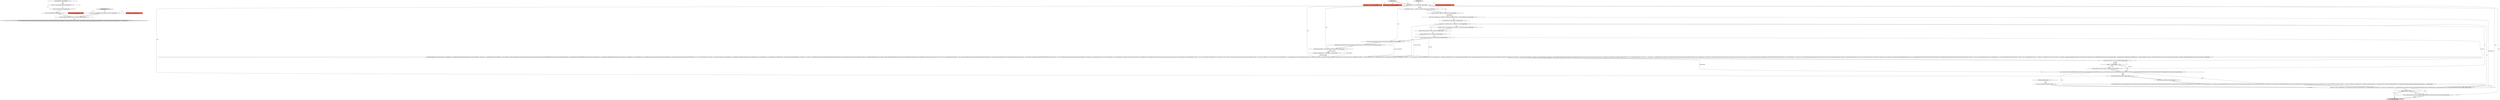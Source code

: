 digraph {
41 [style = filled, label = "byteCount.addAndGet(response.getContent().readableBytes())@@@11@@@['0', '0', '1']", fillcolor = white, shape = ellipse image = "AAA0AAABBB3BBB"];
12 [style = filled, label = "run['1', '0', '0']", fillcolor = lightgray, shape = diamond image = "AAA0AAABBB1BBB"];
23 [style = filled, label = "openConnections.getAndIncrement()@@@199@@@['1', '1', '0']", fillcolor = white, shape = ellipse image = "AAA0AAABBB1BBB"];
38 [style = filled, label = "throw new RuntimeException(e)@@@9@@@['0', '0', '1']", fillcolor = white, shape = ellipse image = "AAA0AAABBB3BBB"];
15 [style = filled, label = "final long maxQueuedBytes = QueryContexts.getMaxQueuedBytes(query,0)@@@16@@@['1', '1', '0']", fillcolor = white, shape = ellipse image = "AAA0AAABBB1BBB"];
16 [style = filled, label = "throw new RE(\"Query(%s( url(%s( timed out.\",query.getId(),url)@@@195@@@['1', '1', '0']", fillcolor = white, shape = ellipse image = "AAA0AAABBB1BBB"];
20 [style = filled, label = "IOException e@@@221@@@['1', '1', '0']", fillcolor = white, shape = diamond image = "AAA0AAABBB1BBB"];
14 [style = filled, label = "final QueryPlus<T> queryPlus@@@2@@@['1', '1', '0']", fillcolor = tomato, shape = box image = "AAA0AAABBB1BBB"];
25 [style = filled, label = "final JavaType queryResultType = isBySegment? toolChest.getBySegmentResultType(): toolChest.getBaseResultType()@@@6@@@['1', '1', '0']", fillcolor = white, shape = ellipse image = "AAA0AAABBB1BBB"];
40 [style = filled, label = "log.error(e,\"Queue appending interrupted\")@@@7@@@['0', '0', '1']", fillcolor = white, shape = ellipse image = "AAA0AAABBB3BBB"];
29 [style = filled, label = "Sequence<T> retVal = new BaseSequence<>(new BaseSequence.IteratorMaker<T,JsonParserIterator<T>>(){@Override public JsonParserIterator<T> make(){return new JsonParserIterator<T>(queryResultType,future,url,query,host,toolChest.decorateObjectMapper(objectMapper,query),null)}@Override public void cleanup(JsonParserIterator<T> iterFromMake){CloseQuietly.close(iterFromMake)}})@@@224@@@['1', '1', '0']", fillcolor = white, shape = ellipse image = "AAA0AAABBB1BBB"];
26 [style = filled, label = "timeLeft <= 0@@@194@@@['1', '1', '0']", fillcolor = white, shape = diamond image = "AAA0AAABBB1BBB"];
39 [style = filled, label = "Thread.currentThread().interrupt()@@@8@@@['0', '0', '1']", fillcolor = white, shape = ellipse image = "AAA0AAABBB3BBB"];
36 [style = filled, label = "InterruptedException e@@@6@@@['0', '0', '1']", fillcolor = white, shape = diamond image = "AAA0AAABBB3BBB"];
4 [style = filled, label = "final String cancelUrl = StringUtils.format(\"%s://%s/druid/v2/%s\",scheme,host,query.getId())@@@9@@@['1', '1', '0']", fillcolor = white, shape = ellipse image = "AAA0AAABBB1BBB"];
37 [style = filled, label = "TrafficCop trafficCop@@@2@@@['0', '0', '1']", fillcolor = tomato, shape = box image = "AAA0AAABBB3BBB"];
0 [style = filled, label = "QueryToolChest<T,Query<T>> toolChest = warehouse.getToolChest(query)@@@4@@@['1', '1', '0']", fillcolor = white, shape = ellipse image = "AAA0AAABBB1BBB"];
13 [style = filled, label = "final QueryPlus<T> queryPlus@@@2@@@['1', '0', '0']", fillcolor = tomato, shape = box image = "AAA0AAABBB1BBB"];
42 [style = filled, label = "return ClientResponse.finished(new SequenceInputStream(new Enumeration<InputStream>(){@Override public boolean hasMoreElements(){synchronized (done) {return !done.get() || !queue.isEmpty()}}@Override public InputStream nextElement(){try {return queue.take()}catch (InterruptedException e) }}))@@@12@@@['0', '0', '1']", fillcolor = lightgray, shape = ellipse image = "AAA0AAABBB3BBB"];
10 [style = filled, label = "final long requestStartTimeNs = System.nanoTime()@@@12@@@['1', '1', '0']", fillcolor = white, shape = ellipse image = "AAA0AAABBB1BBB"];
6 [style = filled, label = "final ListenableFuture<InputStream> future@@@7@@@['1', '1', '0']", fillcolor = white, shape = ellipse image = "AAA0AAABBB1BBB"];
35 [style = filled, label = "handleResponse['0', '0', '1']", fillcolor = lightgray, shape = diamond image = "AAA0AAABBB3BBB"];
34 [style = filled, label = "queue.put(new ChannelBufferInputStream(response.getContent()))@@@4@@@['0', '0', '1']", fillcolor = white, shape = ellipse image = "AAA0AAABBB3BBB"];
9 [style = filled, label = "throw new RuntimeException(e)@@@222@@@['1', '1', '0']", fillcolor = white, shape = ellipse image = "AAA0AAABBB1BBB"];
33 [style = filled, label = "HttpResponse response@@@2@@@['0', '0', '1']", fillcolor = tomato, shape = box image = "AAA0AAABBB3BBB"];
2 [style = filled, label = "final AtomicLong totalBytesGathered = (AtomicLong)context.get(ResponseContext.CTX_QUERY_TOTAL_BYTES_GATHERED)@@@15@@@['1', '1', '0']", fillcolor = white, shape = ellipse image = "AAA0AAABBB1BBB"];
21 [style = filled, label = "long timeLeft = timeoutAt - System.currentTimeMillis()@@@193@@@['1', '1', '0']", fillcolor = white, shape = ellipse image = "AAA0AAABBB1BBB"];
11 [style = filled, label = "final Query<T> query = queryPlus.getQuery()@@@3@@@['1', '1', '0']", fillcolor = white, shape = ellipse image = "AAA0AAABBB1BBB"];
28 [style = filled, label = "final long timeoutAt = query.getContextValue(QUERY_FAIL_TIME)@@@13@@@['1', '1', '0']", fillcolor = white, shape = ellipse image = "AAA0AAABBB1BBB"];
31 [style = filled, label = "final ResponseContext context@@@2@@@['0', '1', '0']", fillcolor = tomato, shape = box image = "AAA0AAABBB2BBB"];
3 [style = filled, label = "Futures.addCallback(future,new FutureCallback<InputStream>(){@Override public void onSuccess(InputStream result){openConnections.getAndDecrement()}@Override public void onFailure(Throwable t){openConnections.getAndDecrement()if (future.isCancelled()) {try {StatusResponseHolder res = httpClient.go(new Request(HttpMethod.DELETE,new URL(cancelUrl)).setContent(objectMapper.writeValueAsBytes(query)).setHeader(HttpHeaders.Names.CONTENT_TYPE,isSmile? SmileMediaTypes.APPLICATION_JACKSON_SMILE: MediaType.APPLICATION_JSON),StatusResponseHandler.getInstance(),Duration.standardSeconds(1)).get(1,TimeUnit.SECONDS)if (res.getStatus().getCode() >= 500) {throw new RE(\"Error cancelling query(%s(: queriable node returned status(%d( (%s(.\",res.getStatus().getCode(),res.getStatus().getReasonPhrase())}}catch (IOException|ExecutionException|InterruptedException|TimeoutException e) }}})@@@200@@@['1', '1', '0']", fillcolor = white, shape = ellipse image = "AAA0AAABBB1BBB"];
8 [style = filled, label = "future = httpClient.go(new Request(HttpMethod.POST,new URL(url)).setContent(objectMapper.writeValueAsBytes(QueryContexts.withTimeout(query,timeLeft))).setHeader(HttpHeaders.Names.CONTENT_TYPE,isSmile? SmileMediaTypes.APPLICATION_JACKSON_SMILE: MediaType.APPLICATION_JSON),responseHandler,Duration.millis(timeLeft))@@@197@@@['1', '1', '0']", fillcolor = white, shape = ellipse image = "AAA0AAABBB1BBB"];
32 [style = filled, label = "run['0', '1', '0']", fillcolor = lightgray, shape = diamond image = "AAA0AAABBB2BBB"];
5 [style = filled, label = "boolean isBySegment = QueryContexts.isBySegment(query)@@@5@@@['1', '1', '0']", fillcolor = white, shape = ellipse image = "AAA0AAABBB1BBB"];
19 [style = filled, label = "final boolean usingBackpressure = maxQueuedBytes > 0@@@17@@@['1', '1', '0']", fillcolor = white, shape = ellipse image = "AAA0AAABBB1BBB"];
18 [style = filled, label = "retVal = Sequences.map(retVal,toolChest.makePreComputeManipulatorFn(query,MetricManipulatorFns.deserializing()))@@@234@@@['1', '1', '0']", fillcolor = white, shape = ellipse image = "AAA0AAABBB1BBB"];
7 [style = filled, label = "final HttpResponseHandler<InputStream,InputStream> responseHandler = new HttpResponseHandler<InputStream,InputStream>(){private QueryMetrics<? super Query<T>> acquireResponseMetrics(){if (queryMetrics == null) {queryMetrics = toolChest.makeMetrics(query)queryMetrics.server(host)}return queryMetrics}private boolean enqueue(ChannelBuffer buffer,long chunkNum){final InputStreamHolder holder = InputStreamHolder.fromChannelBuffer(buffer,chunkNum)final long currentQueuedByteCount = queuedByteCount.addAndGet(holder.getLength())queue.put(holder)return !usingBackpressure || currentQueuedByteCount < maxQueuedBytes}private InputStream dequeue(){final InputStreamHolder holder = queue.poll(checkQueryTimeout(),TimeUnit.MILLISECONDS)if (holder == null) {throw new RE(\"Query(%s( url(%s( timed out.\",query.getId(),url)}final long currentQueuedByteCount = queuedByteCount.addAndGet(-holder.getLength())if (usingBackpressure && currentQueuedByteCount < maxQueuedBytes) {long backPressureTime = Preconditions.checkNotNull(trafficCopRef.get(),\"No TrafficCop, how can this be?\").resume(holder.getChunkNum())channelSuspendedTime.addAndGet(backPressureTime)}return holder.getStream()}@Override public ClientResponse<InputStream> handleResponse(HttpResponse response,TrafficCop trafficCop){trafficCopRef.set(trafficCop)checkQueryTimeout()checkTotalBytesLimit(response.getContent().readableBytes())log.debug(\"Initial response from url(%s( for queryId(%s(\",url,query.getId())responseStartTimeNs = System.nanoTime()acquireResponseMetrics().reportNodeTimeToFirstByte(responseStartTimeNs - requestStartTimeNs).emit(emitter)final boolean continueReadingtry {final String responseContext = response.headers().get(QueryResource.HEADER_RESPONSE_CONTEXT)if (responseContext != null) {context.putAll(ResponseContext.deserialize(responseContext,objectMapper))}continueReading = enqueue(response.getContent(),0L)}catch (final IOException e) catch (InterruptedException e) totalByteCount.addAndGet(response.getContent().readableBytes())return ClientResponse.finished(new SequenceInputStream(new Enumeration<InputStream>(){@Override public boolean hasMoreElements(){if (fail.get() != null) {throw new RE(fail.get())}checkQueryTimeout()synchronized (done) {return !done.get() || !queue.isEmpty()}}@Override public InputStream nextElement(){if (fail.get() != null) {throw new RE(fail.get())}try {return dequeue()}catch (InterruptedException e) }}),continueReading)}@Override public ClientResponse<InputStream> handleChunk(ClientResponse<InputStream> clientResponse,HttpChunk chunk,long chunkNum){checkQueryTimeout()final ChannelBuffer channelBuffer = chunk.getContent()final int bytes = channelBuffer.readableBytes()checkTotalBytesLimit(bytes)boolean continueReading = trueif (bytes > 0) {try {continueReading = enqueue(channelBuffer,chunkNum)}catch (InterruptedException e) totalByteCount.addAndGet(bytes)}return ClientResponse.finished(clientResponse.getObj(),continueReading)}@Override public ClientResponse<InputStream> done(ClientResponse<InputStream> clientResponse){long stopTimeNs = System.nanoTime()long nodeTimeNs = stopTimeNs - requestStartTimeNsfinal long nodeTimeMs = TimeUnit.NANOSECONDS.toMillis(nodeTimeNs)log.debug(\"Completed queryId(%s( request to url(%s( with %,d bytes returned in %,d millis (%,f b/s(.\",query.getId(),url,totalByteCount.get(),nodeTimeMs,totalByteCount.get() / (0.001 * nodeTimeMs))QueryMetrics<? super Query<T>> responseMetrics = acquireResponseMetrics()responseMetrics.reportNodeTime(nodeTimeNs)responseMetrics.reportNodeBytes(totalByteCount.get())if (usingBackpressure) {responseMetrics.reportBackPressureTime(channelSuspendedTime.get())}responseMetrics.emit(emitter)synchronized (done) {try {queue.put(InputStreamHolder.fromChannelBuffer(ChannelBuffers.EMPTY_BUFFER,Long.MAX_VALUE))}catch (InterruptedException e) {done.set(true)}}return ClientResponse.finished(clientResponse.getObj())}@Override public void exceptionCaught(final ClientResponse<InputStream> clientResponse,final Throwable e){String msg = StringUtils.format(\"Query(%s( url(%s( failed with exception msg (%s(\",query.getId(),url,e.getMessage())setupResponseReadFailure(msg,e)}private void setupResponseReadFailure(String msg,Throwable th){fail.set(msg)queue.clear()queue.offer(InputStreamHolder.fromStream(new InputStream(){@Override public int read(){if (th != null) {throw new IOException(msg,th)}{throw new IOException(msg)}}},-1,0))}private long checkQueryTimeout(){long timeLeft = timeoutAt - System.currentTimeMillis()if (timeLeft <= 0) {String msg = StringUtils.format(\"Query(%s( url(%s( timed out.\",query.getId(),url)setupResponseReadFailure(msg,null)throw new RE(msg)}{return timeLeft}}private void checkTotalBytesLimit(long bytes){if (maxScatterGatherBytes < Long.MAX_VALUE && totalBytesGathered.addAndGet(bytes) > maxScatterGatherBytes) {String msg = StringUtils.format(\"Query(%s( url(%s( max scatter-gather bytes limit reached.\",query.getId(),url)setupResponseReadFailure(msg,null)throw new RE(msg)}}}@@@18@@@['1', '1', '0']", fillcolor = white, shape = ellipse image = "AAA0AAABBB1BBB"];
22 [style = filled, label = "queryWatcher.registerQuery(query,future)@@@198@@@['1', '1', '0']", fillcolor = white, shape = ellipse image = "AAA0AAABBB1BBB"];
30 [style = filled, label = "return retVal@@@236@@@['1', '1', '0']", fillcolor = lightgray, shape = ellipse image = "AAA0AAABBB1BBB"];
17 [style = filled, label = "final String url = StringUtils.format(\"%s://%s/druid/v2/\",scheme,host)@@@8@@@['1', '1', '0']", fillcolor = white, shape = ellipse image = "AAA0AAABBB1BBB"];
24 [style = filled, label = "!isBySegment@@@233@@@['1', '1', '0']", fillcolor = white, shape = diamond image = "AAA0AAABBB1BBB"];
1 [style = filled, label = "final long maxScatterGatherBytes = QueryContexts.getMaxScatterGatherBytes(query)@@@14@@@['1', '1', '0']", fillcolor = white, shape = ellipse image = "AAA0AAABBB1BBB"];
27 [style = filled, label = "log.debug(\"Querying queryId(%s( url(%s(\",query.getId(),url)@@@11@@@['1', '1', '0']", fillcolor = white, shape = ellipse image = "AAA0AAABBB1BBB"];
3->29 [style = bold, label=""];
36->38 [style = dotted, label="true"];
23->3 [style = bold, label=""];
5->25 [style = solid, label="isBySegment"];
11->7 [style = solid, label="query"];
21->26 [style = solid, label="timeLeft"];
26->8 [style = bold, label=""];
28->7 [style = solid, label="timeoutAt"];
10->7 [style = solid, label="requestStartTimeNs"];
35->37 [style = dotted, label="true"];
24->18 [style = bold, label=""];
26->16 [style = bold, label=""];
35->33 [style = dotted, label="true"];
11->0 [style = bold, label=""];
17->16 [style = solid, label="url"];
18->30 [style = solid, label="retVal"];
4->27 [style = bold, label=""];
16->8 [style = bold, label=""];
39->38 [style = bold, label=""];
38->41 [style = bold, label=""];
12->13 [style = dotted, label="true"];
15->19 [style = bold, label=""];
32->14 [style = dotted, label="true"];
32->31 [style = dotted, label="true"];
6->17 [style = bold, label=""];
32->11 [style = bold, label=""];
10->28 [style = bold, label=""];
24->30 [style = bold, label=""];
7->21 [style = bold, label=""];
1->7 [style = solid, label="maxScatterGatherBytes"];
11->5 [style = solid, label="query"];
11->15 [style = solid, label="query"];
11->18 [style = solid, label="query"];
29->18 [style = solid, label="retVal"];
17->4 [style = bold, label=""];
26->16 [style = dotted, label="true"];
11->1 [style = solid, label="query"];
36->40 [style = dotted, label="true"];
28->21 [style = solid, label="timeoutAt"];
11->29 [style = solid, label="query"];
28->1 [style = bold, label=""];
17->27 [style = solid, label="url"];
7->8 [style = solid, label="responseHandler"];
15->19 [style = solid, label="maxQueuedBytes"];
5->25 [style = bold, label=""];
21->26 [style = bold, label=""];
36->39 [style = dotted, label="true"];
27->10 [style = bold, label=""];
8->22 [style = bold, label=""];
34->41 [style = bold, label=""];
41->42 [style = bold, label=""];
12->14 [style = dotted, label="true"];
8->29 [style = solid, label="future"];
21->8 [style = solid, label="timeLeft"];
8->22 [style = solid, label="future"];
19->7 [style = solid, label="usingBackpressure"];
9->29 [style = bold, label=""];
12->11 [style = bold, label=""];
29->30 [style = solid, label="retVal"];
20->9 [style = bold, label=""];
40->39 [style = bold, label=""];
22->23 [style = bold, label=""];
19->7 [style = bold, label=""];
0->5 [style = bold, label=""];
29->24 [style = bold, label=""];
20->9 [style = dotted, label="true"];
36->40 [style = bold, label=""];
11->22 [style = solid, label="query"];
35->34 [style = bold, label=""];
17->29 [style = solid, label="url"];
15->7 [style = solid, label="maxQueuedBytes"];
8->3 [style = solid, label="future"];
25->6 [style = bold, label=""];
1->2 [style = bold, label=""];
2->15 [style = bold, label=""];
25->29 [style = solid, label="queryResultType"];
18->30 [style = bold, label=""];
17->7 [style = solid, label="url"];
24->18 [style = dotted, label="true"];
11->0 [style = solid, label="query"];
}
